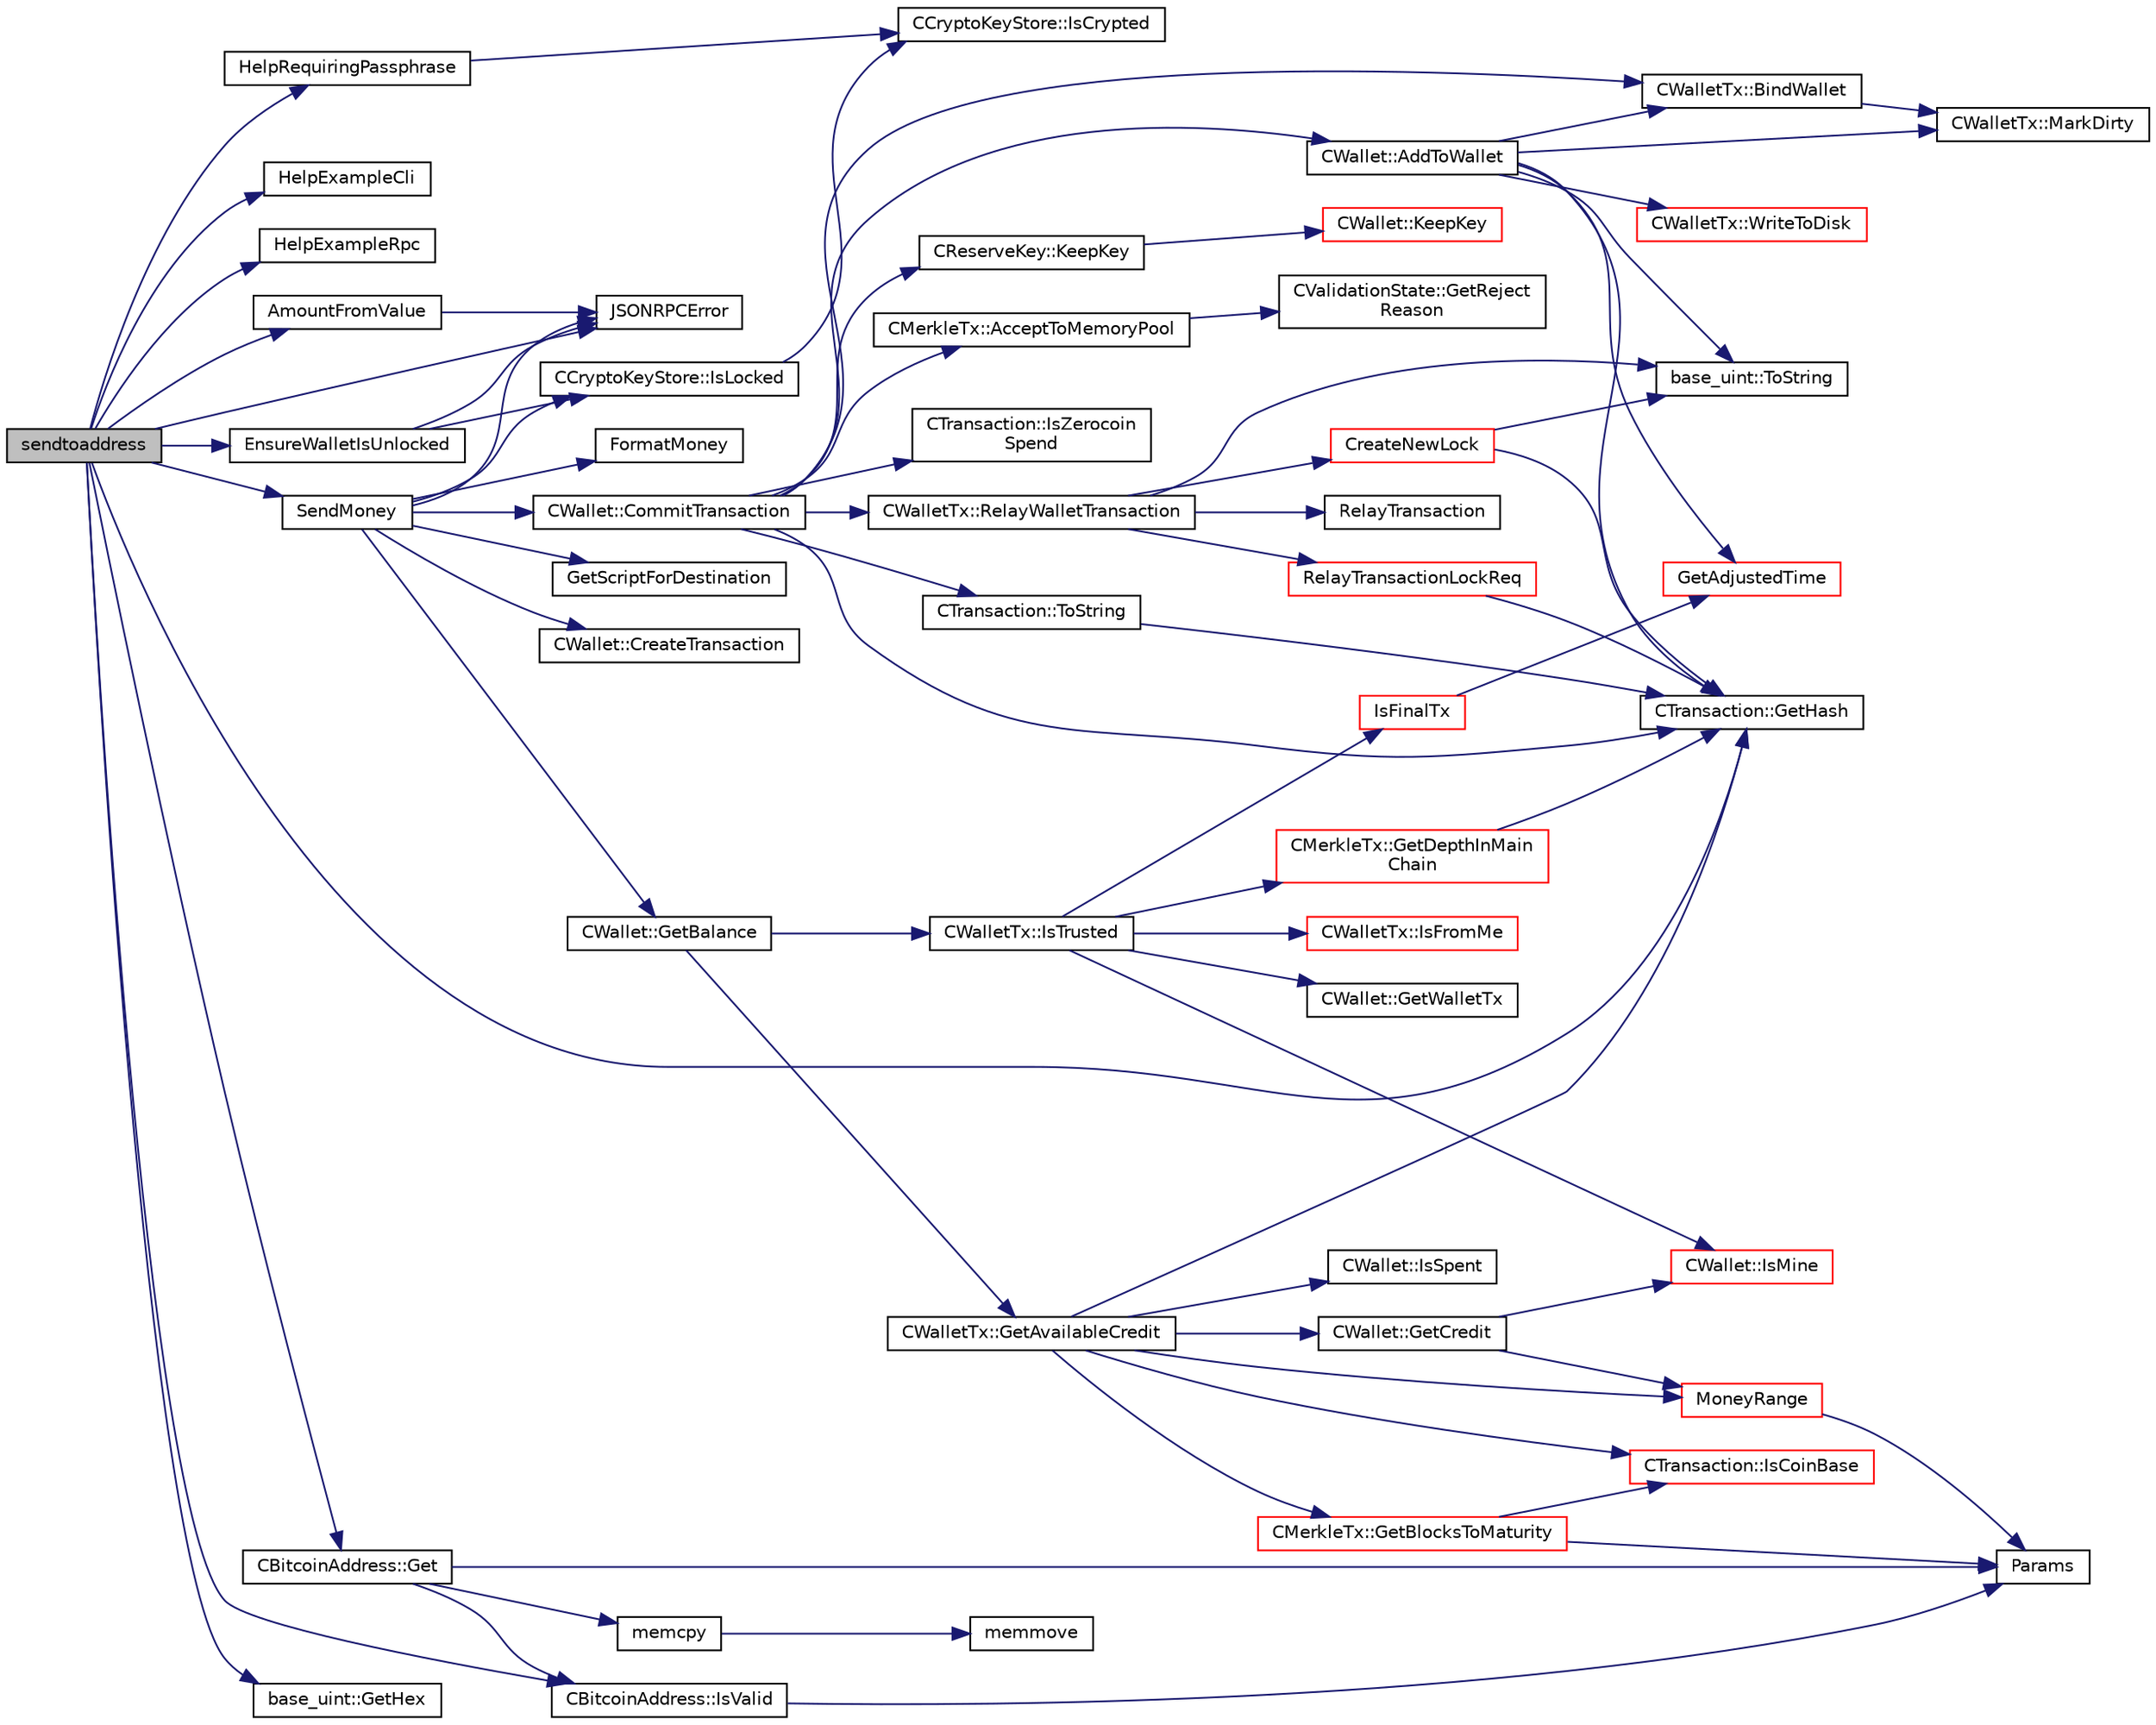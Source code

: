 digraph "sendtoaddress"
{
  edge [fontname="Helvetica",fontsize="10",labelfontname="Helvetica",labelfontsize="10"];
  node [fontname="Helvetica",fontsize="10",shape=record];
  rankdir="LR";
  Node1862 [label="sendtoaddress",height=0.2,width=0.4,color="black", fillcolor="grey75", style="filled", fontcolor="black"];
  Node1862 -> Node1863 [color="midnightblue",fontsize="10",style="solid",fontname="Helvetica"];
  Node1863 [label="HelpRequiringPassphrase",height=0.2,width=0.4,color="black", fillcolor="white", style="filled",URL="$rpcwallet_8cpp.html#abcfbb0ad9335791f2832c01209b8f12d"];
  Node1863 -> Node1864 [color="midnightblue",fontsize="10",style="solid",fontname="Helvetica"];
  Node1864 [label="CCryptoKeyStore::IsCrypted",height=0.2,width=0.4,color="black", fillcolor="white", style="filled",URL="$class_c_crypto_key_store.html#acc8fed44366c98fb481333ca6e867088"];
  Node1862 -> Node1865 [color="midnightblue",fontsize="10",style="solid",fontname="Helvetica"];
  Node1865 [label="HelpExampleCli",height=0.2,width=0.4,color="black", fillcolor="white", style="filled",URL="$rpcserver_8cpp.html#ac01ac6eab5467567ed0da106814e04ec"];
  Node1862 -> Node1866 [color="midnightblue",fontsize="10",style="solid",fontname="Helvetica"];
  Node1866 [label="HelpExampleRpc",height=0.2,width=0.4,color="black", fillcolor="white", style="filled",URL="$rpcserver_8cpp.html#a06ea60e24e5a1053a14a11b1009bf9ef"];
  Node1862 -> Node1867 [color="midnightblue",fontsize="10",style="solid",fontname="Helvetica"];
  Node1867 [label="CBitcoinAddress::IsValid",height=0.2,width=0.4,color="black", fillcolor="white", style="filled",URL="$class_c_bitcoin_address.html#ab39907ce6895062a8f8bf585270ef13b"];
  Node1867 -> Node1868 [color="midnightblue",fontsize="10",style="solid",fontname="Helvetica"];
  Node1868 [label="Params",height=0.2,width=0.4,color="black", fillcolor="white", style="filled",URL="$chainparams_8cpp.html#ace5c5b706d71a324a417dd2db394fd4a",tooltip="Return the currently selected parameters. "];
  Node1862 -> Node1869 [color="midnightblue",fontsize="10",style="solid",fontname="Helvetica"];
  Node1869 [label="JSONRPCError",height=0.2,width=0.4,color="black", fillcolor="white", style="filled",URL="$rpcprotocol_8cpp.html#a17b1bb111ab339efc951929834766039"];
  Node1862 -> Node1870 [color="midnightblue",fontsize="10",style="solid",fontname="Helvetica"];
  Node1870 [label="AmountFromValue",height=0.2,width=0.4,color="black", fillcolor="white", style="filled",URL="$rpcserver_8cpp.html#a848a8074b8c630442ccdd556a0f38a51"];
  Node1870 -> Node1869 [color="midnightblue",fontsize="10",style="solid",fontname="Helvetica"];
  Node1862 -> Node1871 [color="midnightblue",fontsize="10",style="solid",fontname="Helvetica"];
  Node1871 [label="EnsureWalletIsUnlocked",height=0.2,width=0.4,color="black", fillcolor="white", style="filled",URL="$rpcwallet_8cpp.html#a8f837f6d506b9719cef93188db00fd3c"];
  Node1871 -> Node1872 [color="midnightblue",fontsize="10",style="solid",fontname="Helvetica"];
  Node1872 [label="CCryptoKeyStore::IsLocked",height=0.2,width=0.4,color="black", fillcolor="white", style="filled",URL="$class_c_crypto_key_store.html#a52919fa284a3aa10f1b4bd6018b6dbee"];
  Node1872 -> Node1864 [color="midnightblue",fontsize="10",style="solid",fontname="Helvetica"];
  Node1871 -> Node1869 [color="midnightblue",fontsize="10",style="solid",fontname="Helvetica"];
  Node1862 -> Node1873 [color="midnightblue",fontsize="10",style="solid",fontname="Helvetica"];
  Node1873 [label="SendMoney",height=0.2,width=0.4,color="black", fillcolor="white", style="filled",URL="$rpcwallet_8cpp.html#a7a298c718ebad74c2eccb510d950e570"];
  Node1873 -> Node1869 [color="midnightblue",fontsize="10",style="solid",fontname="Helvetica"];
  Node1873 -> Node1874 [color="midnightblue",fontsize="10",style="solid",fontname="Helvetica"];
  Node1874 [label="CWallet::GetBalance",height=0.2,width=0.4,color="black", fillcolor="white", style="filled",URL="$group___actions.html#gaa6522c2833bc0a84d216cf102b51ba05"];
  Node1874 -> Node1875 [color="midnightblue",fontsize="10",style="solid",fontname="Helvetica"];
  Node1875 [label="CWalletTx::IsTrusted",height=0.2,width=0.4,color="black", fillcolor="white", style="filled",URL="$class_c_wallet_tx.html#a71efb0d5b5def8ae00a1d74b8741bfcb"];
  Node1875 -> Node1876 [color="midnightblue",fontsize="10",style="solid",fontname="Helvetica"];
  Node1876 [label="IsFinalTx",height=0.2,width=0.4,color="red", fillcolor="white", style="filled",URL="$main_8cpp.html#adc332cd7ac94e639bb4239618341be19"];
  Node1876 -> Node1878 [color="midnightblue",fontsize="10",style="solid",fontname="Helvetica"];
  Node1878 [label="GetAdjustedTime",height=0.2,width=0.4,color="red", fillcolor="white", style="filled",URL="$timedata_8cpp.html#a09f81b9c7650f898cf3cf305b87547e6"];
  Node1875 -> Node1881 [color="midnightblue",fontsize="10",style="solid",fontname="Helvetica"];
  Node1881 [label="CMerkleTx::GetDepthInMain\lChain",height=0.2,width=0.4,color="red", fillcolor="white", style="filled",URL="$class_c_merkle_tx.html#a5bf3a355593ecce5799de92d013149b1",tooltip="Return depth of transaction in blockchain: -1 : not in blockchain, and not in memory pool (conflicted..."];
  Node1881 -> Node1886 [color="midnightblue",fontsize="10",style="solid",fontname="Helvetica"];
  Node1886 [label="CTransaction::GetHash",height=0.2,width=0.4,color="black", fillcolor="white", style="filled",URL="$class_c_transaction.html#a7efd1379de830341417c0bfa23a149aa"];
  Node1875 -> Node1891 [color="midnightblue",fontsize="10",style="solid",fontname="Helvetica"];
  Node1891 [label="CWalletTx::IsFromMe",height=0.2,width=0.4,color="red", fillcolor="white", style="filled",URL="$class_c_wallet_tx.html#a4b4fdec025af8171852c3eece1c2508f"];
  Node1875 -> Node1896 [color="midnightblue",fontsize="10",style="solid",fontname="Helvetica"];
  Node1896 [label="CWallet::GetWalletTx",height=0.2,width=0.4,color="black", fillcolor="white", style="filled",URL="$group__map_wallet.html#gac496716bb889a5934fa27398aeb2330a"];
  Node1875 -> Node1897 [color="midnightblue",fontsize="10",style="solid",fontname="Helvetica"];
  Node1897 [label="CWallet::IsMine",height=0.2,width=0.4,color="red", fillcolor="white", style="filled",URL="$group__map_wallet.html#ga4eada57edc1c443564b8cc9b853d955c"];
  Node1874 -> Node1898 [color="midnightblue",fontsize="10",style="solid",fontname="Helvetica"];
  Node1898 [label="CWalletTx::GetAvailableCredit",height=0.2,width=0.4,color="black", fillcolor="white", style="filled",URL="$class_c_wallet_tx.html#af3c82ba365c720dd3d929b86bf432ef6"];
  Node1898 -> Node1899 [color="midnightblue",fontsize="10",style="solid",fontname="Helvetica"];
  Node1899 [label="CTransaction::IsCoinBase",height=0.2,width=0.4,color="red", fillcolor="white", style="filled",URL="$class_c_transaction.html#a96256e8ac1bf79ad9c057e48c41132dd"];
  Node1898 -> Node1903 [color="midnightblue",fontsize="10",style="solid",fontname="Helvetica"];
  Node1903 [label="CMerkleTx::GetBlocksToMaturity",height=0.2,width=0.4,color="red", fillcolor="white", style="filled",URL="$class_c_merkle_tx.html#a69ebd437f7b44169659c3527fe73b6ab"];
  Node1903 -> Node1899 [color="midnightblue",fontsize="10",style="solid",fontname="Helvetica"];
  Node1903 -> Node1868 [color="midnightblue",fontsize="10",style="solid",fontname="Helvetica"];
  Node1898 -> Node1886 [color="midnightblue",fontsize="10",style="solid",fontname="Helvetica"];
  Node1898 -> Node1905 [color="midnightblue",fontsize="10",style="solid",fontname="Helvetica"];
  Node1905 [label="CWallet::IsSpent",height=0.2,width=0.4,color="black", fillcolor="white", style="filled",URL="$group__map_wallet.html#ga6adcf1c224ed3c3fe4b0b19f6fca75d8",tooltip="Outpoint is spent if any non-conflicted transaction spends it: "];
  Node1898 -> Node1906 [color="midnightblue",fontsize="10",style="solid",fontname="Helvetica"];
  Node1906 [label="CWallet::GetCredit",height=0.2,width=0.4,color="black", fillcolor="white", style="filled",URL="$class_c_wallet.html#aa60b69c7d4ea6063ed83b13d7c6fe695"];
  Node1906 -> Node1907 [color="midnightblue",fontsize="10",style="solid",fontname="Helvetica"];
  Node1907 [label="MoneyRange",height=0.2,width=0.4,color="red", fillcolor="white", style="filled",URL="$main_8cpp.html#a0529385ca34689843ef65d844a67c945"];
  Node1907 -> Node1868 [color="midnightblue",fontsize="10",style="solid",fontname="Helvetica"];
  Node1906 -> Node1897 [color="midnightblue",fontsize="10",style="solid",fontname="Helvetica"];
  Node1898 -> Node1907 [color="midnightblue",fontsize="10",style="solid",fontname="Helvetica"];
  Node1873 -> Node1872 [color="midnightblue",fontsize="10",style="solid",fontname="Helvetica"];
  Node1873 -> Node1895 [color="midnightblue",fontsize="10",style="solid",fontname="Helvetica"];
  Node1895 [label="GetScriptForDestination",height=0.2,width=0.4,color="black", fillcolor="white", style="filled",URL="$standard_8cpp.html#ae40f28d3b46c21033f6ee1f1200d0321"];
  Node1873 -> Node1909 [color="midnightblue",fontsize="10",style="solid",fontname="Helvetica"];
  Node1909 [label="CWallet::CreateTransaction",height=0.2,width=0.4,color="black", fillcolor="white", style="filled",URL="$class_c_wallet.html#a99c4e7f5a9812fdcc9fe21578db644c8"];
  Node1873 -> Node1910 [color="midnightblue",fontsize="10",style="solid",fontname="Helvetica"];
  Node1910 [label="FormatMoney",height=0.2,width=0.4,color="black", fillcolor="white", style="filled",URL="$utilmoneystr_8cpp.html#ae7d875b4dae822af22b8b8be68f35417",tooltip="Money parsing/formatting utilities. "];
  Node1873 -> Node1911 [color="midnightblue",fontsize="10",style="solid",fontname="Helvetica"];
  Node1911 [label="CWallet::CommitTransaction",height=0.2,width=0.4,color="black", fillcolor="white", style="filled",URL="$group___actions.html#gaa13fbeaebd271f910a54cc5b82d73fde",tooltip="Call after CreateTransaction unless you want to abort. "];
  Node1911 -> Node1912 [color="midnightblue",fontsize="10",style="solid",fontname="Helvetica"];
  Node1912 [label="CTransaction::ToString",height=0.2,width=0.4,color="black", fillcolor="white", style="filled",URL="$class_c_transaction.html#a80370923c3ac828de68919295d5d0659"];
  Node1912 -> Node1886 [color="midnightblue",fontsize="10",style="solid",fontname="Helvetica"];
  Node1911 -> Node1913 [color="midnightblue",fontsize="10",style="solid",fontname="Helvetica"];
  Node1913 [label="CReserveKey::KeepKey",height=0.2,width=0.4,color="black", fillcolor="white", style="filled",URL="$group___actions.html#ga493d06f41ca9571f2a42c8581a3952d8"];
  Node1913 -> Node1914 [color="midnightblue",fontsize="10",style="solid",fontname="Helvetica"];
  Node1914 [label="CWallet::KeepKey",height=0.2,width=0.4,color="red", fillcolor="white", style="filled",URL="$group___actions.html#gae460b8c824a1a6633615f95373e533f2"];
  Node1911 -> Node1916 [color="midnightblue",fontsize="10",style="solid",fontname="Helvetica"];
  Node1916 [label="CWallet::AddToWallet",height=0.2,width=0.4,color="black", fillcolor="white", style="filled",URL="$group__map_wallet.html#gadf34c789fd6eab1eeed22ef16837f558"];
  Node1916 -> Node1886 [color="midnightblue",fontsize="10",style="solid",fontname="Helvetica"];
  Node1916 -> Node1917 [color="midnightblue",fontsize="10",style="solid",fontname="Helvetica"];
  Node1917 [label="CWalletTx::BindWallet",height=0.2,width=0.4,color="black", fillcolor="white", style="filled",URL="$class_c_wallet_tx.html#ab0ee7347584bff886dc24b9f63ff023c"];
  Node1917 -> Node1918 [color="midnightblue",fontsize="10",style="solid",fontname="Helvetica"];
  Node1918 [label="CWalletTx::MarkDirty",height=0.2,width=0.4,color="black", fillcolor="white", style="filled",URL="$class_c_wallet_tx.html#ac8a376bcb955e437489504dc596b43cf",tooltip="make sure balances are recalculated "];
  Node1916 -> Node1878 [color="midnightblue",fontsize="10",style="solid",fontname="Helvetica"];
  Node1916 -> Node1919 [color="midnightblue",fontsize="10",style="solid",fontname="Helvetica"];
  Node1919 [label="base_uint::ToString",height=0.2,width=0.4,color="black", fillcolor="white", style="filled",URL="$classbase__uint.html#acccba4d9d51a0c36261718ca0cbb293b"];
  Node1916 -> Node1920 [color="midnightblue",fontsize="10",style="solid",fontname="Helvetica"];
  Node1920 [label="CWalletTx::WriteToDisk",height=0.2,width=0.4,color="red", fillcolor="white", style="filled",URL="$group__map_wallet.html#gada0e71d717dd360faf047de54eef4942"];
  Node1916 -> Node1918 [color="midnightblue",fontsize="10",style="solid",fontname="Helvetica"];
  Node1911 -> Node1901 [color="midnightblue",fontsize="10",style="solid",fontname="Helvetica"];
  Node1901 [label="CTransaction::IsZerocoin\lSpend",height=0.2,width=0.4,color="black", fillcolor="white", style="filled",URL="$class_c_transaction.html#a4cda5603795c5f9179d4c8bd43f809cd"];
  Node1911 -> Node1917 [color="midnightblue",fontsize="10",style="solid",fontname="Helvetica"];
  Node1911 -> Node1886 [color="midnightblue",fontsize="10",style="solid",fontname="Helvetica"];
  Node1911 -> Node1922 [color="midnightblue",fontsize="10",style="solid",fontname="Helvetica"];
  Node1922 [label="CMerkleTx::AcceptToMemoryPool",height=0.2,width=0.4,color="black", fillcolor="white", style="filled",URL="$class_c_merkle_tx.html#a61126e811a53b941b3efdf5a4e83db90"];
  Node1922 -> Node1923 [color="midnightblue",fontsize="10",style="solid",fontname="Helvetica"];
  Node1923 [label="CValidationState::GetReject\lReason",height=0.2,width=0.4,color="black", fillcolor="white", style="filled",URL="$class_c_validation_state.html#a8fa9612cb40c3c8592f7cd29b5931ccd"];
  Node1911 -> Node1924 [color="midnightblue",fontsize="10",style="solid",fontname="Helvetica"];
  Node1924 [label="CWalletTx::RelayWalletTransaction",height=0.2,width=0.4,color="black", fillcolor="white", style="filled",URL="$group__map_wallet.html#ga1eac2a5eea87ed88b73777bea5c733b6"];
  Node1924 -> Node1919 [color="midnightblue",fontsize="10",style="solid",fontname="Helvetica"];
  Node1924 -> Node1925 [color="midnightblue",fontsize="10",style="solid",fontname="Helvetica"];
  Node1925 [label="CreateNewLock",height=0.2,width=0.4,color="red", fillcolor="white", style="filled",URL="$swifttx_8cpp.html#a3774b6dae3dfa0a6c85e3604e742150c"];
  Node1925 -> Node1886 [color="midnightblue",fontsize="10",style="solid",fontname="Helvetica"];
  Node1925 -> Node1919 [color="midnightblue",fontsize="10",style="solid",fontname="Helvetica"];
  Node1924 -> Node1932 [color="midnightblue",fontsize="10",style="solid",fontname="Helvetica"];
  Node1932 [label="RelayTransactionLockReq",height=0.2,width=0.4,color="red", fillcolor="white", style="filled",URL="$net_8cpp.html#adb65a9b8fedbc980f2bb4ab5da6d3392"];
  Node1932 -> Node1886 [color="midnightblue",fontsize="10",style="solid",fontname="Helvetica"];
  Node1924 -> Node1941 [color="midnightblue",fontsize="10",style="solid",fontname="Helvetica"];
  Node1941 [label="RelayTransaction",height=0.2,width=0.4,color="black", fillcolor="white", style="filled",URL="$net_8cpp.html#a35036853878d9ce5de4e386dcdba612d"];
  Node1862 -> Node1942 [color="midnightblue",fontsize="10",style="solid",fontname="Helvetica"];
  Node1942 [label="CBitcoinAddress::Get",height=0.2,width=0.4,color="black", fillcolor="white", style="filled",URL="$class_c_bitcoin_address.html#a1e44de10dfc84d1fd2e15150f1e22b8e"];
  Node1942 -> Node1867 [color="midnightblue",fontsize="10",style="solid",fontname="Helvetica"];
  Node1942 -> Node1943 [color="midnightblue",fontsize="10",style="solid",fontname="Helvetica"];
  Node1943 [label="memcpy",height=0.2,width=0.4,color="black", fillcolor="white", style="filled",URL="$glibc__compat_8cpp.html#a0f46826ab0466591e136db24394923cf"];
  Node1943 -> Node1944 [color="midnightblue",fontsize="10",style="solid",fontname="Helvetica"];
  Node1944 [label="memmove",height=0.2,width=0.4,color="black", fillcolor="white", style="filled",URL="$glibc__compat_8cpp.html#a9778d49e9029dd75bc53ecbbf9f5e9a1"];
  Node1942 -> Node1868 [color="midnightblue",fontsize="10",style="solid",fontname="Helvetica"];
  Node1862 -> Node1886 [color="midnightblue",fontsize="10",style="solid",fontname="Helvetica"];
  Node1862 -> Node1945 [color="midnightblue",fontsize="10",style="solid",fontname="Helvetica"];
  Node1945 [label="base_uint::GetHex",height=0.2,width=0.4,color="black", fillcolor="white", style="filled",URL="$classbase__uint.html#ae5e7b7481de91ebead20eebd5d685441"];
}
